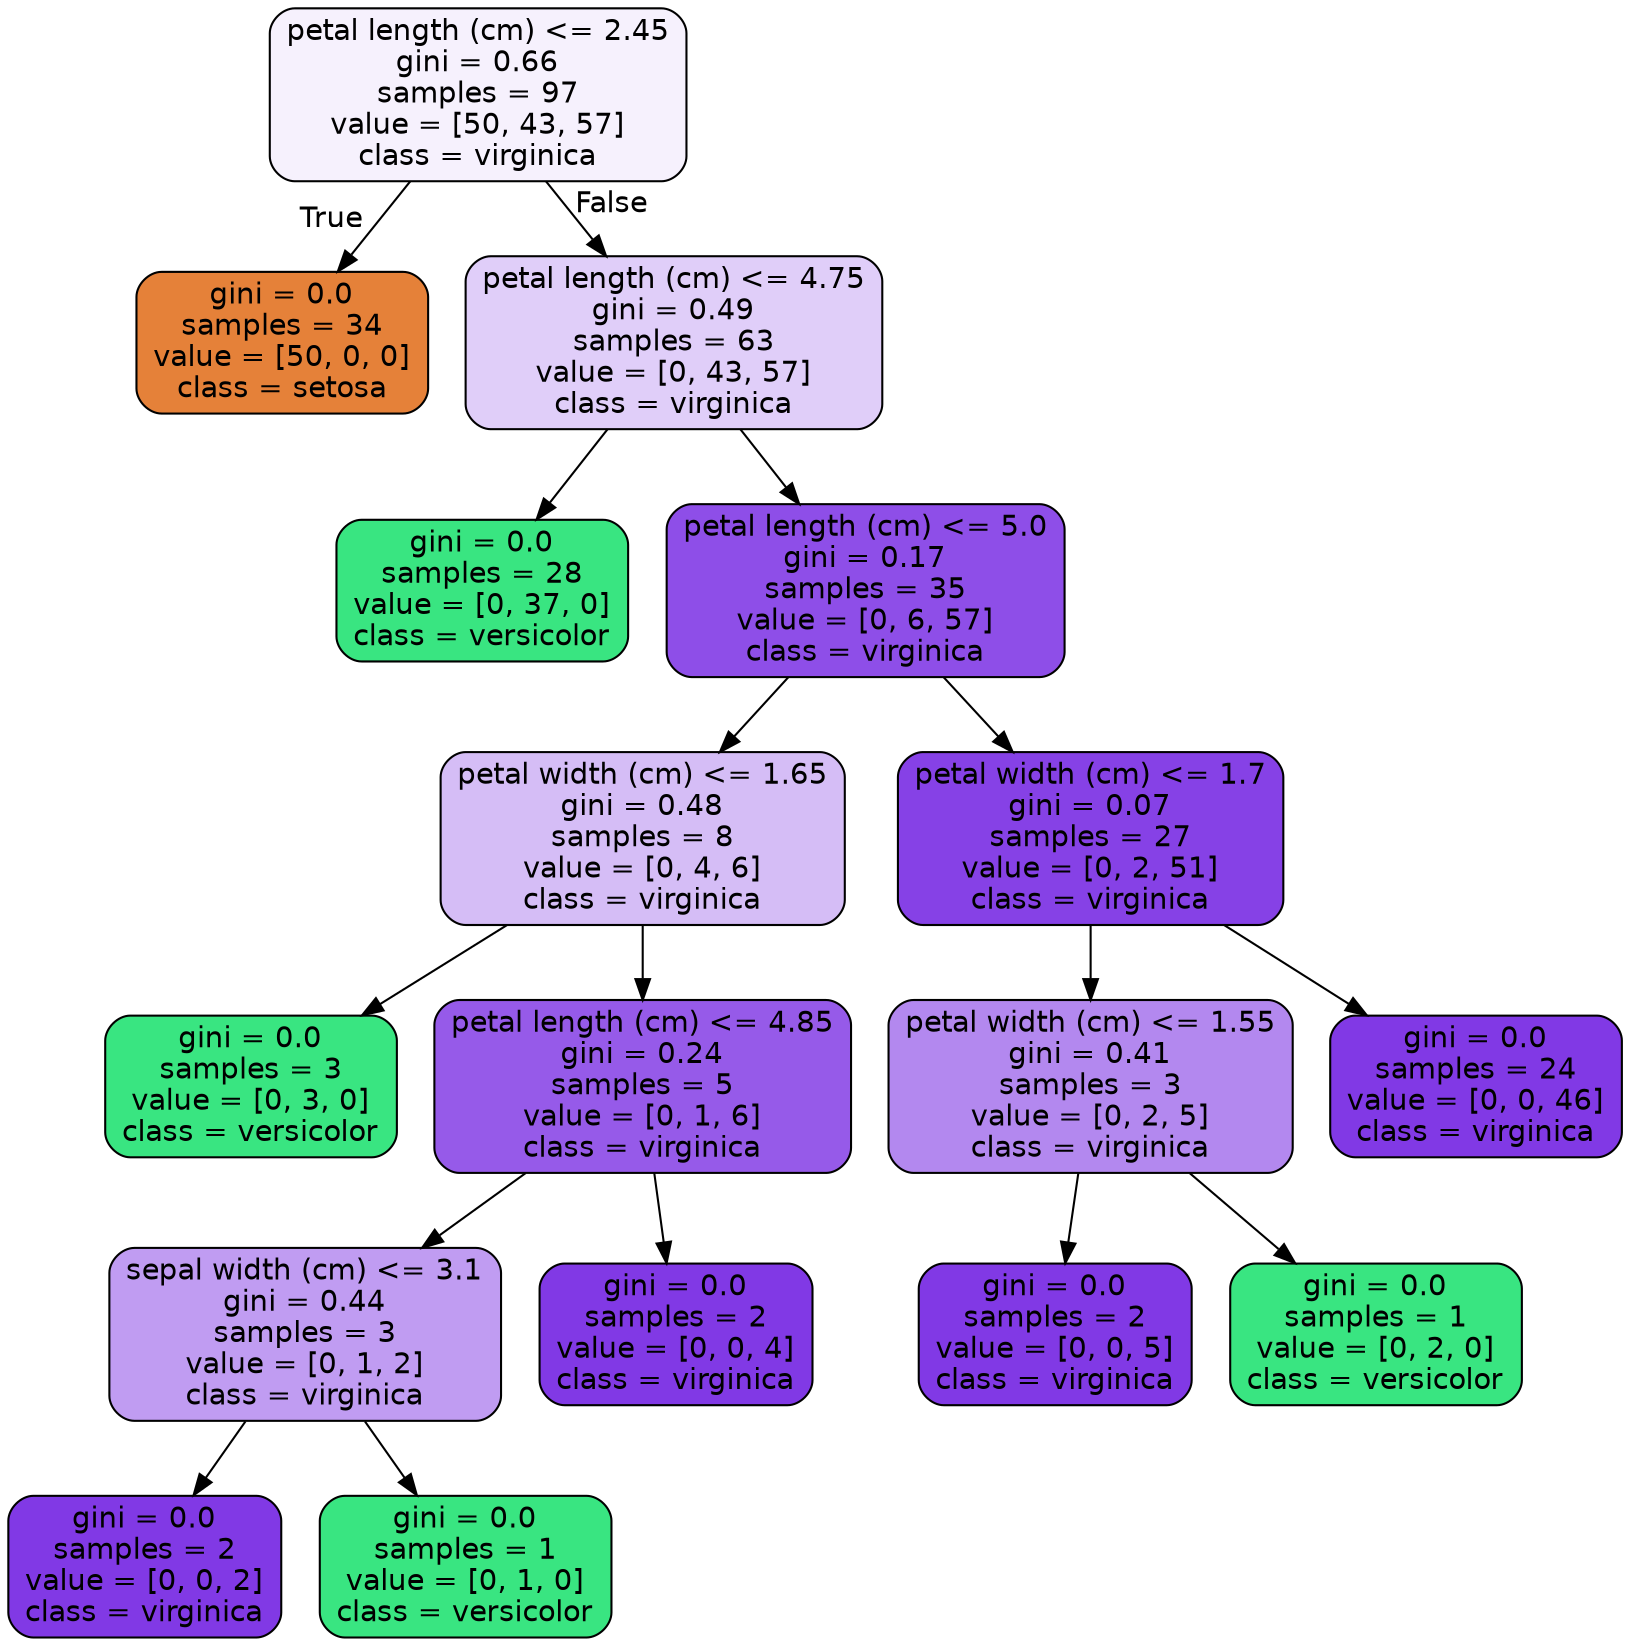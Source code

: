digraph Tree {
node [shape=box, style="filled, rounded", color="black", fontname=helvetica] ;
edge [fontname=helvetica] ;
0 [label="petal length (cm) <= 2.45\ngini = 0.66\nsamples = 97\nvalue = [50, 43, 57]\nclass = virginica", fillcolor="#f6f1fd"] ;
1 [label="gini = 0.0\nsamples = 34\nvalue = [50, 0, 0]\nclass = setosa", fillcolor="#e58139"] ;
0 -> 1 [labeldistance=2.5, labelangle=45, headlabel="True"] ;
2 [label="petal length (cm) <= 4.75\ngini = 0.49\nsamples = 63\nvalue = [0, 43, 57]\nclass = virginica", fillcolor="#e0cef9"] ;
0 -> 2 [labeldistance=2.5, labelangle=-45, headlabel="False"] ;
3 [label="gini = 0.0\nsamples = 28\nvalue = [0, 37, 0]\nclass = versicolor", fillcolor="#39e581"] ;
2 -> 3 ;
4 [label="petal length (cm) <= 5.0\ngini = 0.17\nsamples = 35\nvalue = [0, 6, 57]\nclass = virginica", fillcolor="#8e4ee8"] ;
2 -> 4 ;
5 [label="petal width (cm) <= 1.65\ngini = 0.48\nsamples = 8\nvalue = [0, 4, 6]\nclass = virginica", fillcolor="#d5bdf6"] ;
4 -> 5 ;
6 [label="gini = 0.0\nsamples = 3\nvalue = [0, 3, 0]\nclass = versicolor", fillcolor="#39e581"] ;
5 -> 6 ;
7 [label="petal length (cm) <= 4.85\ngini = 0.24\nsamples = 5\nvalue = [0, 1, 6]\nclass = virginica", fillcolor="#965ae9"] ;
5 -> 7 ;
8 [label="sepal width (cm) <= 3.1\ngini = 0.44\nsamples = 3\nvalue = [0, 1, 2]\nclass = virginica", fillcolor="#c09cf2"] ;
7 -> 8 ;
9 [label="gini = 0.0\nsamples = 2\nvalue = [0, 0, 2]\nclass = virginica", fillcolor="#8139e5"] ;
8 -> 9 ;
10 [label="gini = 0.0\nsamples = 1\nvalue = [0, 1, 0]\nclass = versicolor", fillcolor="#39e581"] ;
8 -> 10 ;
11 [label="gini = 0.0\nsamples = 2\nvalue = [0, 0, 4]\nclass = virginica", fillcolor="#8139e5"] ;
7 -> 11 ;
12 [label="petal width (cm) <= 1.7\ngini = 0.07\nsamples = 27\nvalue = [0, 2, 51]\nclass = virginica", fillcolor="#8641e6"] ;
4 -> 12 ;
13 [label="petal width (cm) <= 1.55\ngini = 0.41\nsamples = 3\nvalue = [0, 2, 5]\nclass = virginica", fillcolor="#b388ef"] ;
12 -> 13 ;
14 [label="gini = 0.0\nsamples = 2\nvalue = [0, 0, 5]\nclass = virginica", fillcolor="#8139e5"] ;
13 -> 14 ;
15 [label="gini = 0.0\nsamples = 1\nvalue = [0, 2, 0]\nclass = versicolor", fillcolor="#39e581"] ;
13 -> 15 ;
16 [label="gini = 0.0\nsamples = 24\nvalue = [0, 0, 46]\nclass = virginica", fillcolor="#8139e5"] ;
12 -> 16 ;
}
